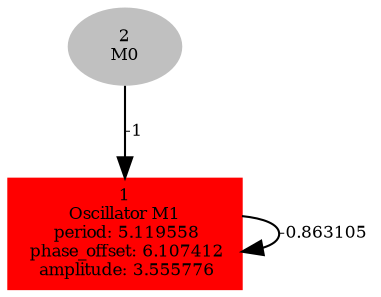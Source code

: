  digraph g{ forcelabels=true;
1 [label=<1<BR />Oscillator M1<BR /> period: 5.119558<BR /> phase_offset: 6.107412<BR /> amplitude: 3.555776>, shape=box,color=red,style=filled,fontsize=8];2[label=<2<BR/>M0>,color="grey",style=filled,fontsize=8];
1 -> 1[label="-0.863105 ",fontsize="8"];
2 -> 1[label="-1 ",fontsize="8"];
 }
